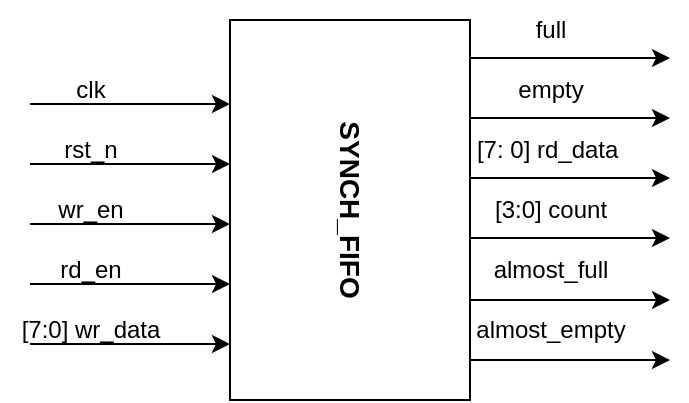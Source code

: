<mxfile version="28.1.2">
  <diagram name="Page-1" id="Z5onj9KdPykAqMKOFn0P">
    <mxGraphModel dx="1025" dy="451" grid="1" gridSize="10" guides="1" tooltips="1" connect="1" arrows="1" fold="1" page="1" pageScale="1" pageWidth="850" pageHeight="1100" math="0" shadow="0">
      <root>
        <mxCell id="0" />
        <mxCell id="1" parent="0" />
        <mxCell id="7Qpzy2uZBaQzgK8ad0Re-2" value="&lt;b&gt;&lt;font style=&quot;font-size: 14px;&quot;&gt;SYNCH_FIFO&lt;/font&gt;&lt;/b&gt;" style="rounded=0;whiteSpace=wrap;html=1;rotation=90;" parent="1" vertex="1">
          <mxGeometry x="320" y="343" width="190" height="120" as="geometry" />
        </mxCell>
        <mxCell id="7Qpzy2uZBaQzgK8ad0Re-4" value="" style="edgeStyle=none;orthogonalLoop=1;jettySize=auto;html=1;rounded=0;" parent="1" edge="1">
          <mxGeometry width="100" relative="1" as="geometry">
            <mxPoint x="255" y="350" as="sourcePoint" />
            <mxPoint x="355" y="350" as="targetPoint" />
            <Array as="points" />
          </mxGeometry>
        </mxCell>
        <mxCell id="7Qpzy2uZBaQzgK8ad0Re-6" value="" style="edgeStyle=none;orthogonalLoop=1;jettySize=auto;html=1;rounded=0;" parent="1" edge="1">
          <mxGeometry width="100" relative="1" as="geometry">
            <mxPoint x="255" y="380" as="sourcePoint" />
            <mxPoint x="355" y="380" as="targetPoint" />
            <Array as="points" />
          </mxGeometry>
        </mxCell>
        <mxCell id="7Qpzy2uZBaQzgK8ad0Re-8" value="" style="edgeStyle=none;orthogonalLoop=1;jettySize=auto;html=1;rounded=0;" parent="1" edge="1">
          <mxGeometry width="100" relative="1" as="geometry">
            <mxPoint x="255" y="410" as="sourcePoint" />
            <mxPoint x="355" y="410" as="targetPoint" />
            <Array as="points" />
          </mxGeometry>
        </mxCell>
        <mxCell id="7Qpzy2uZBaQzgK8ad0Re-9" value="" style="edgeStyle=none;orthogonalLoop=1;jettySize=auto;html=1;rounded=0;" parent="1" edge="1">
          <mxGeometry width="100" relative="1" as="geometry">
            <mxPoint x="255" y="440" as="sourcePoint" />
            <mxPoint x="355" y="440" as="targetPoint" />
            <Array as="points" />
          </mxGeometry>
        </mxCell>
        <mxCell id="7Qpzy2uZBaQzgK8ad0Re-10" value="" style="edgeStyle=none;orthogonalLoop=1;jettySize=auto;html=1;rounded=0;strokeColor=default;" parent="1" edge="1">
          <mxGeometry width="100" relative="1" as="geometry">
            <mxPoint x="255" y="470" as="sourcePoint" />
            <mxPoint x="355" y="470" as="targetPoint" />
            <Array as="points" />
          </mxGeometry>
        </mxCell>
        <mxCell id="7Qpzy2uZBaQzgK8ad0Re-11" value="clk" style="text;html=1;align=center;verticalAlign=middle;resizable=0;points=[];autosize=1;strokeColor=none;fillColor=none;" parent="1" vertex="1">
          <mxGeometry x="265" y="328" width="40" height="30" as="geometry" />
        </mxCell>
        <mxCell id="7Qpzy2uZBaQzgK8ad0Re-12" value="rst_n" style="text;html=1;align=center;verticalAlign=middle;resizable=0;points=[];autosize=1;strokeColor=none;fillColor=none;" parent="1" vertex="1">
          <mxGeometry x="260" y="358" width="50" height="30" as="geometry" />
        </mxCell>
        <mxCell id="7Qpzy2uZBaQzgK8ad0Re-13" value="wr_en" style="text;html=1;align=center;verticalAlign=middle;resizable=0;points=[];autosize=1;strokeColor=none;fillColor=none;" parent="1" vertex="1">
          <mxGeometry x="255" y="388" width="60" height="30" as="geometry" />
        </mxCell>
        <mxCell id="7Qpzy2uZBaQzgK8ad0Re-15" value="rd_en" style="text;html=1;align=center;verticalAlign=middle;resizable=0;points=[];autosize=1;strokeColor=none;fillColor=none;" parent="1" vertex="1">
          <mxGeometry x="260" y="418" width="50" height="30" as="geometry" />
        </mxCell>
        <mxCell id="oM20z-LlDrCAmSyxh063-1" value="[7:0] wr_data" style="text;html=1;align=center;verticalAlign=middle;resizable=0;points=[];autosize=1;strokeColor=none;fillColor=none;" vertex="1" parent="1">
          <mxGeometry x="240" y="448" width="90" height="30" as="geometry" />
        </mxCell>
        <mxCell id="oM20z-LlDrCAmSyxh063-2" value="" style="edgeStyle=none;orthogonalLoop=1;jettySize=auto;html=1;rounded=0;strokeColor=default;" edge="1" parent="1">
          <mxGeometry width="100" relative="1" as="geometry">
            <mxPoint x="475" y="448" as="sourcePoint" />
            <mxPoint x="575" y="448" as="targetPoint" />
            <Array as="points" />
          </mxGeometry>
        </mxCell>
        <mxCell id="oM20z-LlDrCAmSyxh063-3" value="" style="edgeStyle=none;orthogonalLoop=1;jettySize=auto;html=1;rounded=0;strokeColor=default;" edge="1" parent="1">
          <mxGeometry width="100" relative="1" as="geometry">
            <mxPoint x="475" y="417" as="sourcePoint" />
            <mxPoint x="575" y="417" as="targetPoint" />
            <Array as="points" />
          </mxGeometry>
        </mxCell>
        <mxCell id="oM20z-LlDrCAmSyxh063-4" value="" style="edgeStyle=none;orthogonalLoop=1;jettySize=auto;html=1;rounded=0;strokeColor=default;" edge="1" parent="1">
          <mxGeometry width="100" relative="1" as="geometry">
            <mxPoint x="475" y="387" as="sourcePoint" />
            <mxPoint x="575" y="387" as="targetPoint" />
            <Array as="points" />
          </mxGeometry>
        </mxCell>
        <mxCell id="oM20z-LlDrCAmSyxh063-5" value="" style="edgeStyle=none;orthogonalLoop=1;jettySize=auto;html=1;rounded=0;strokeColor=default;" edge="1" parent="1">
          <mxGeometry width="100" relative="1" as="geometry">
            <mxPoint x="475" y="357" as="sourcePoint" />
            <mxPoint x="575" y="357" as="targetPoint" />
            <Array as="points" />
          </mxGeometry>
        </mxCell>
        <mxCell id="oM20z-LlDrCAmSyxh063-6" value="" style="edgeStyle=none;orthogonalLoop=1;jettySize=auto;html=1;rounded=0;strokeColor=default;" edge="1" parent="1">
          <mxGeometry width="100" relative="1" as="geometry">
            <mxPoint x="475" y="327" as="sourcePoint" />
            <mxPoint x="575" y="327" as="targetPoint" />
            <Array as="points" />
          </mxGeometry>
        </mxCell>
        <mxCell id="oM20z-LlDrCAmSyxh063-7" value="" style="edgeStyle=none;orthogonalLoop=1;jettySize=auto;html=1;rounded=0;strokeColor=default;" edge="1" parent="1">
          <mxGeometry width="100" relative="1" as="geometry">
            <mxPoint x="475" y="478" as="sourcePoint" />
            <mxPoint x="575" y="478" as="targetPoint" />
            <Array as="points" />
          </mxGeometry>
        </mxCell>
        <mxCell id="oM20z-LlDrCAmSyxh063-9" value="full" style="text;html=1;align=center;verticalAlign=middle;resizable=0;points=[];autosize=1;strokeColor=none;fillColor=none;" vertex="1" parent="1">
          <mxGeometry x="495" y="298" width="40" height="30" as="geometry" />
        </mxCell>
        <mxCell id="oM20z-LlDrCAmSyxh063-10" value="empty" style="text;html=1;align=center;verticalAlign=middle;resizable=0;points=[];autosize=1;strokeColor=none;fillColor=none;" vertex="1" parent="1">
          <mxGeometry x="485" y="328" width="60" height="30" as="geometry" />
        </mxCell>
        <mxCell id="oM20z-LlDrCAmSyxh063-11" value="[7: 0] rd_data&amp;nbsp;" style="text;html=1;align=center;verticalAlign=middle;resizable=0;points=[];autosize=1;strokeColor=none;fillColor=none;" vertex="1" parent="1">
          <mxGeometry x="465" y="358" width="100" height="30" as="geometry" />
        </mxCell>
        <mxCell id="oM20z-LlDrCAmSyxh063-12" value="[3:0] count" style="text;html=1;align=center;verticalAlign=middle;resizable=0;points=[];autosize=1;strokeColor=none;fillColor=none;" vertex="1" parent="1">
          <mxGeometry x="475" y="388" width="80" height="30" as="geometry" />
        </mxCell>
        <mxCell id="oM20z-LlDrCAmSyxh063-14" value="almost_full" style="text;html=1;align=center;verticalAlign=middle;resizable=0;points=[];autosize=1;strokeColor=none;fillColor=none;" vertex="1" parent="1">
          <mxGeometry x="475" y="418" width="80" height="30" as="geometry" />
        </mxCell>
        <mxCell id="oM20z-LlDrCAmSyxh063-15" value="almost_empty" style="text;html=1;align=center;verticalAlign=middle;resizable=0;points=[];autosize=1;strokeColor=none;fillColor=none;" vertex="1" parent="1">
          <mxGeometry x="465" y="448" width="100" height="30" as="geometry" />
        </mxCell>
      </root>
    </mxGraphModel>
  </diagram>
</mxfile>
